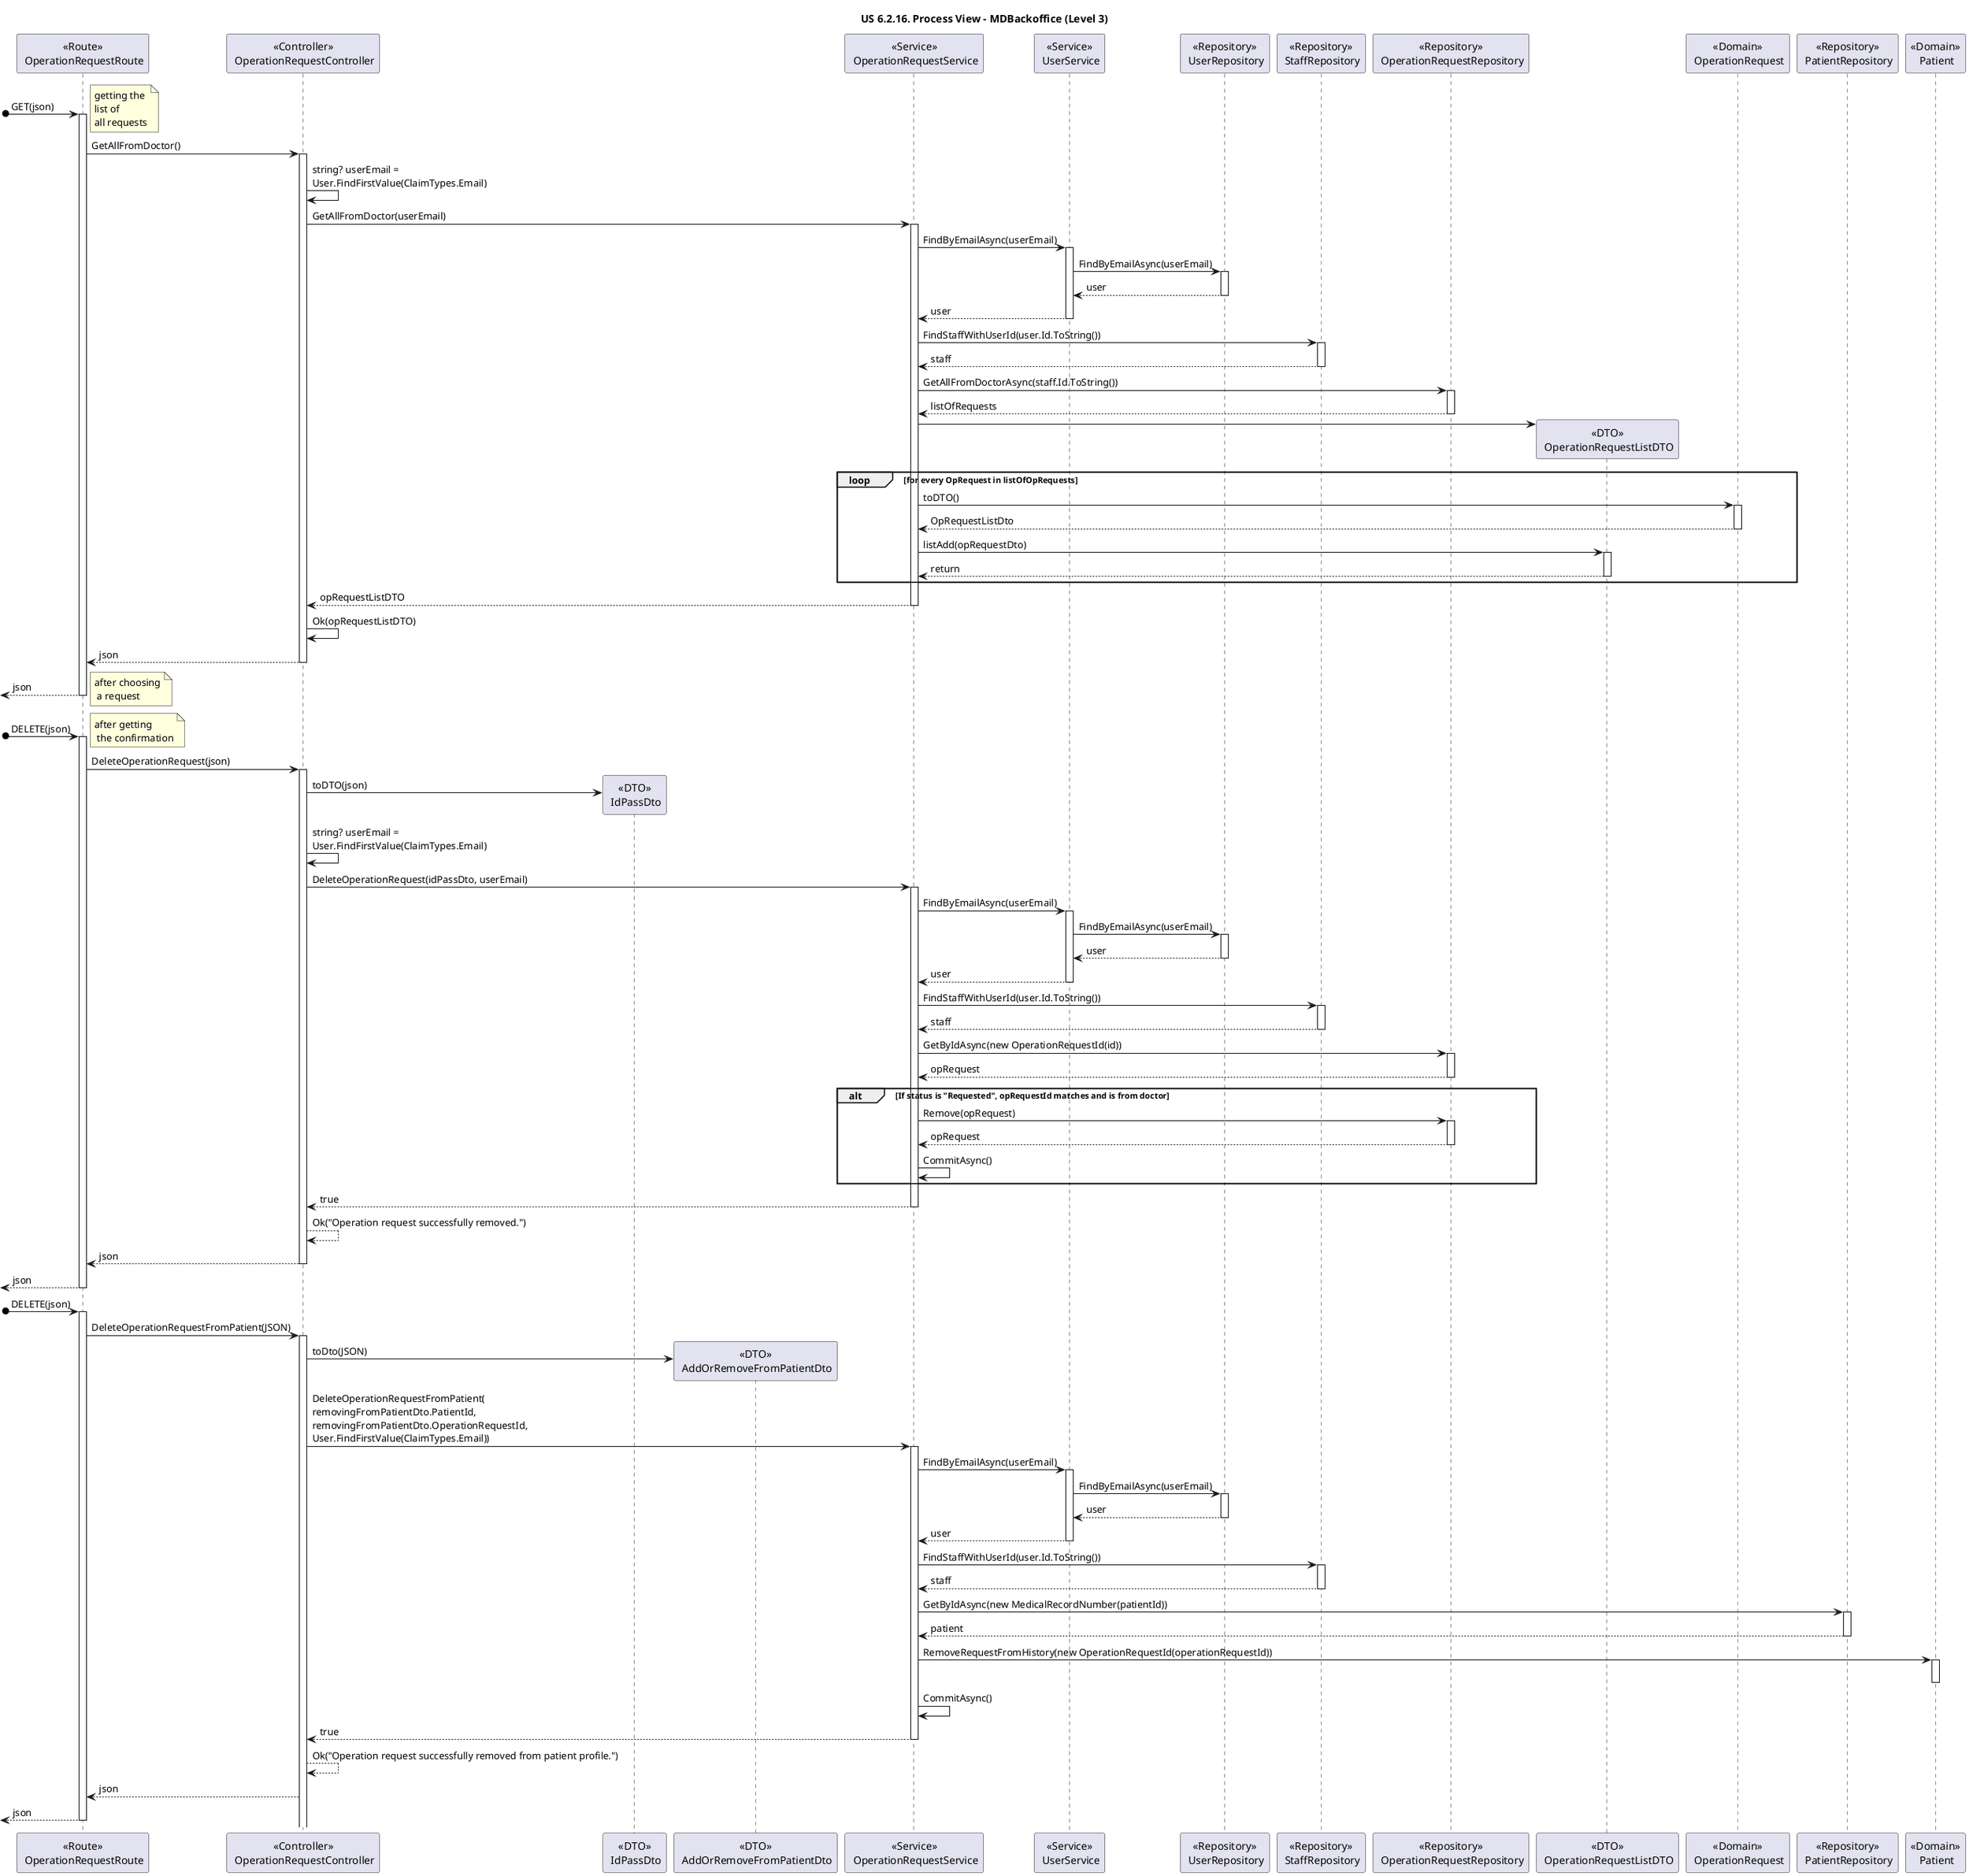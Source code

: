 @startuml
title "US 6.2.16. Process View - MDBackoffice (Level 3)"

participant "<<Route>>\n OperationRequestRoute" as ROUTE
participant "<<Controller>>\n OperationRequestController" as CONTROL
participant "<<DTO>>\n IdPassDto" as OPRESDTO
participant "<<DTO>>\n AddOrRemoveFromPatientDto" as REMOVEDto
participant "<<Service>>\n OperationRequestService" as SERV
participant "<<Service>>\n UserService" as USERServ
participant "<<Repository>>\n UserRepository" as USERRepo
participant "<<Repository>>\n StaffRepository" as STAFFRepo
participant "<<Repository>>\n OperationRequestRepository" as REPO
participant "<<DTO>>\n OperationRequestListDTO" as LISTDTO
participant "<<Domain>>\n OperationRequest" as OPRES
participant "<<Repository>>\n PatientRepository" as PREPO
participant "<<Domain>>\n Patient" as PAT

[o-> ROUTE : GET(json)
note right : getting the \nlist of \nall requests

Activate ROUTE

ROUTE -> CONTROL : GetAllFromDoctor()

Activate CONTROL

CONTROL -> CONTROL : string? userEmail =\nUser.FindFirstValue(ClaimTypes.Email)

CONTROL -> SERV : GetAllFromDoctor(userEmail)
Activate SERV

SERV -> USERServ : FindByEmailAsync(userEmail)
Activate USERServ
USERServ -> USERRepo : FindByEmailAsync(userEmail)
activate USERRepo 
USERRepo --> USERServ : user
deactivate USERRepo
USERServ --> SERV : user
deactivate USERServ 

SERV -> STAFFRepo : FindStaffWithUserId(user.Id.ToString())
activate STAFFRepo 
STAFFRepo --> SERV : staff
deactivate STAFFRepo

SERV -> REPO : GetAllFromDoctorAsync(staff.Id.ToString())
activate REPO
REPO --> SERV : listOfRequests
deactivate REPO

SERV -> LISTDTO**
loop for every OpRequest in listOfOpRequests
SERV -> OPRES : toDTO()
activate OPRES
OPRES --> SERV : OpRequestListDto
deactivate OPRES
SERV -> LISTDTO : listAdd(opRequestDto)
activate LISTDTO
LISTDTO --> SERV : return
deactivate LISTDTO
end

SERV --> CONTROL : opRequestListDTO
Deactivate SERV

CONTROL -> CONTROL : Ok(opRequestListDTO)

CONTROL --> ROUTE : json
Deactivate CONTROL
<-- ROUTE : json

Deactivate ROUTE

note right : after choosing\n a request

[o-> ROUTE : DELETE(json)
note right : after getting\n the confirmation

Activate ROUTE

ROUTE -> CONTROL : DeleteOperationRequest(json)

Activate CONTROL

CONTROL -> OPRESDTO** : toDTO(json)

CONTROL -> CONTROL : string? userEmail =\nUser.FindFirstValue(ClaimTypes.Email)

CONTROL -> SERV : DeleteOperationRequest(idPassDto, userEmail)
Activate SERV

SERV -> USERServ : FindByEmailAsync(userEmail)
Activate USERServ
USERServ -> USERRepo : FindByEmailAsync(userEmail)
activate USERRepo 
USERRepo --> USERServ : user
deactivate USERRepo
USERServ --> SERV : user
deactivate USERServ 

SERV -> STAFFRepo : FindStaffWithUserId(user.Id.ToString())
activate STAFFRepo 
STAFFRepo --> SERV : staff
deactivate STAFFRepo

SERV -> REPO : GetByIdAsync(new OperationRequestId(id))
activate REPO
REPO --> SERV : opRequest
deactivate REPO

alt If status is "Requested", opRequestId matches and is from doctor
SERV -> REPO : Remove(opRequest)
activate REPO
REPO --> SERV : opRequest
deactivate REPO
SERV -> SERV : CommitAsync()
end

SERV --> CONTROL : true
deactivate SERV
CONTROL --> CONTROL : Ok("Operation request successfully removed.")
CONTROL --> ROUTE : json
deactivate CONTROL

<-- ROUTE : json
deactivate ROUTE

[o-> ROUTE : DELETE(json)
Activate ROUTE

ROUTE -> CONTROL : DeleteOperationRequestFromPatient(JSON)
Activate CONTROL

CONTROL -> REMOVEDto** : toDto(JSON)

CONTROL -> SERV : DeleteOperationRequestFromPatient(\nremovingFromPatientDto.PatientId,\nremovingFromPatientDto.OperationRequestId,\nUser.FindFirstValue(ClaimTypes.Email))
activate SERV

SERV -> USERServ : FindByEmailAsync(userEmail)
Activate USERServ
USERServ -> USERRepo : FindByEmailAsync(userEmail)
activate USERRepo 
USERRepo --> USERServ : user
deactivate USERRepo
USERServ --> SERV : user
deactivate USERServ 

SERV -> STAFFRepo : FindStaffWithUserId(user.Id.ToString())
activate STAFFRepo 
STAFFRepo --> SERV : staff
deactivate STAFFRepo

SERV -> PREPO : GetByIdAsync(new MedicalRecordNumber(patientId))
activate PREPO
PREPO --> SERV : patient
deactivate PREPO

SERV -> PAT : RemoveRequestFromHistory(new OperationRequestId(operationRequestId)) 
activate PAT
deactivate PAT

SERV -> SERV : CommitAsync()
SERV --> CONTROL : true
deactivate SERV

CONTROL --> CONTROL : Ok("Operation request successfully removed from patient profile.")
CONTROL --> ROUTE : json

<-- ROUTE : json
deactivate ROUTE

@enduml